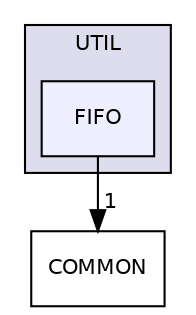 digraph "UTIL/FIFO" {
  compound=true
  node [ fontsize="10", fontname="Helvetica"];
  edge [ labelfontsize="10", labelfontname="Helvetica"];
  subgraph clusterdir_589c038ec477796bd05e0ef97bb6baa5 {
    graph [ bgcolor="#ddddee", pencolor="black", label="UTIL" fontname="Helvetica", fontsize="10", URL="dir_589c038ec477796bd05e0ef97bb6baa5.html"]
  dir_bf1ab1db774694219a0078e21897fe0c [shape=box, label="FIFO", style="filled", fillcolor="#eeeeff", pencolor="black", URL="dir_bf1ab1db774694219a0078e21897fe0c.html"];
  }
  dir_7df49ef0c5f0d4b2a785a319ccac4397 [shape=box label="COMMON" URL="dir_7df49ef0c5f0d4b2a785a319ccac4397.html"];
  dir_bf1ab1db774694219a0078e21897fe0c->dir_7df49ef0c5f0d4b2a785a319ccac4397 [headlabel="1", labeldistance=1.5 headhref="dir_000051_000000.html"];
}
